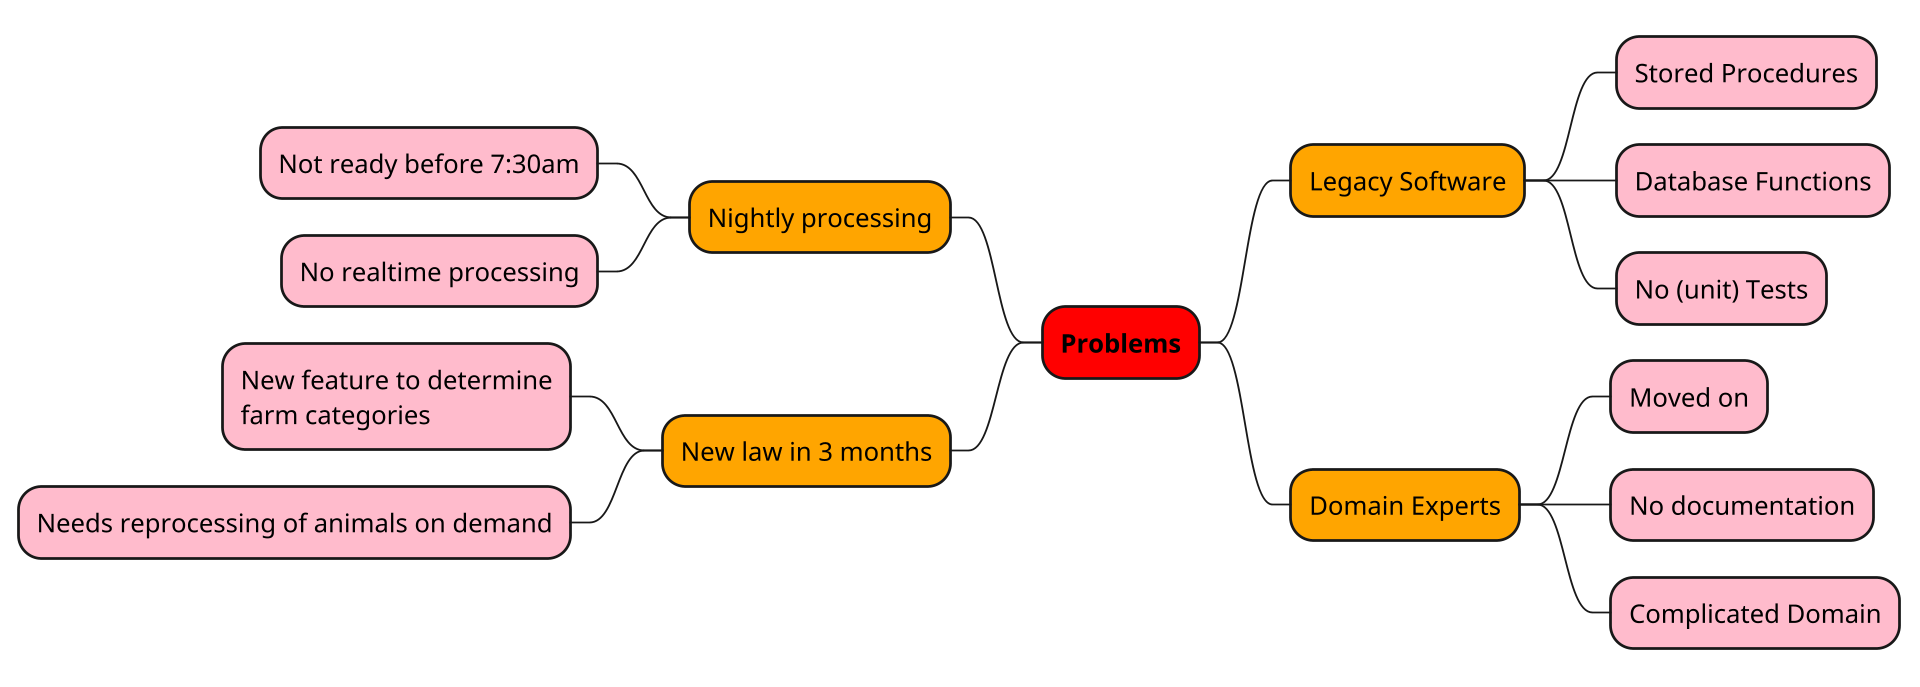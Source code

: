 @startmindmap
scale 1920 width
+[#Red] **Problems**
++[#orange] Legacy Software
+++[#FFBBCC] Stored Procedures
+++[#FFBBCC] Database Functions
+++[#FFBBCC] No (unit) Tests
++[#Orange] Domain Experts
+++[#FFBBCC] Moved on
+++[#FFBBCC] No documentation
+++[#FFBBCC] Complicated Domain
--[#Orange] Nightly processing
---[#FFBBCC] Not ready before 7:30am
---[#FFBBCC] No realtime processing
--[#Orange] New law in 3 months
---[#FFBBCC] New feature to determine\nfarm categories
---[#FFBBCC] Needs reprocessing of animals on demand
@endmindmap
